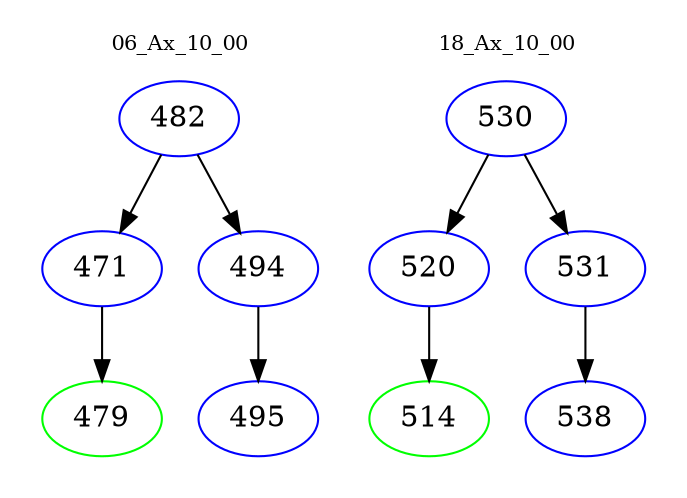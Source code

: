 digraph{
subgraph cluster_0 {
color = white
label = "06_Ax_10_00";
fontsize=10;
T0_482 [label="482", color="blue"]
T0_482 -> T0_471 [color="black"]
T0_471 [label="471", color="blue"]
T0_471 -> T0_479 [color="black"]
T0_479 [label="479", color="green"]
T0_482 -> T0_494 [color="black"]
T0_494 [label="494", color="blue"]
T0_494 -> T0_495 [color="black"]
T0_495 [label="495", color="blue"]
}
subgraph cluster_1 {
color = white
label = "18_Ax_10_00";
fontsize=10;
T1_530 [label="530", color="blue"]
T1_530 -> T1_520 [color="black"]
T1_520 [label="520", color="blue"]
T1_520 -> T1_514 [color="black"]
T1_514 [label="514", color="green"]
T1_530 -> T1_531 [color="black"]
T1_531 [label="531", color="blue"]
T1_531 -> T1_538 [color="black"]
T1_538 [label="538", color="blue"]
}
}
